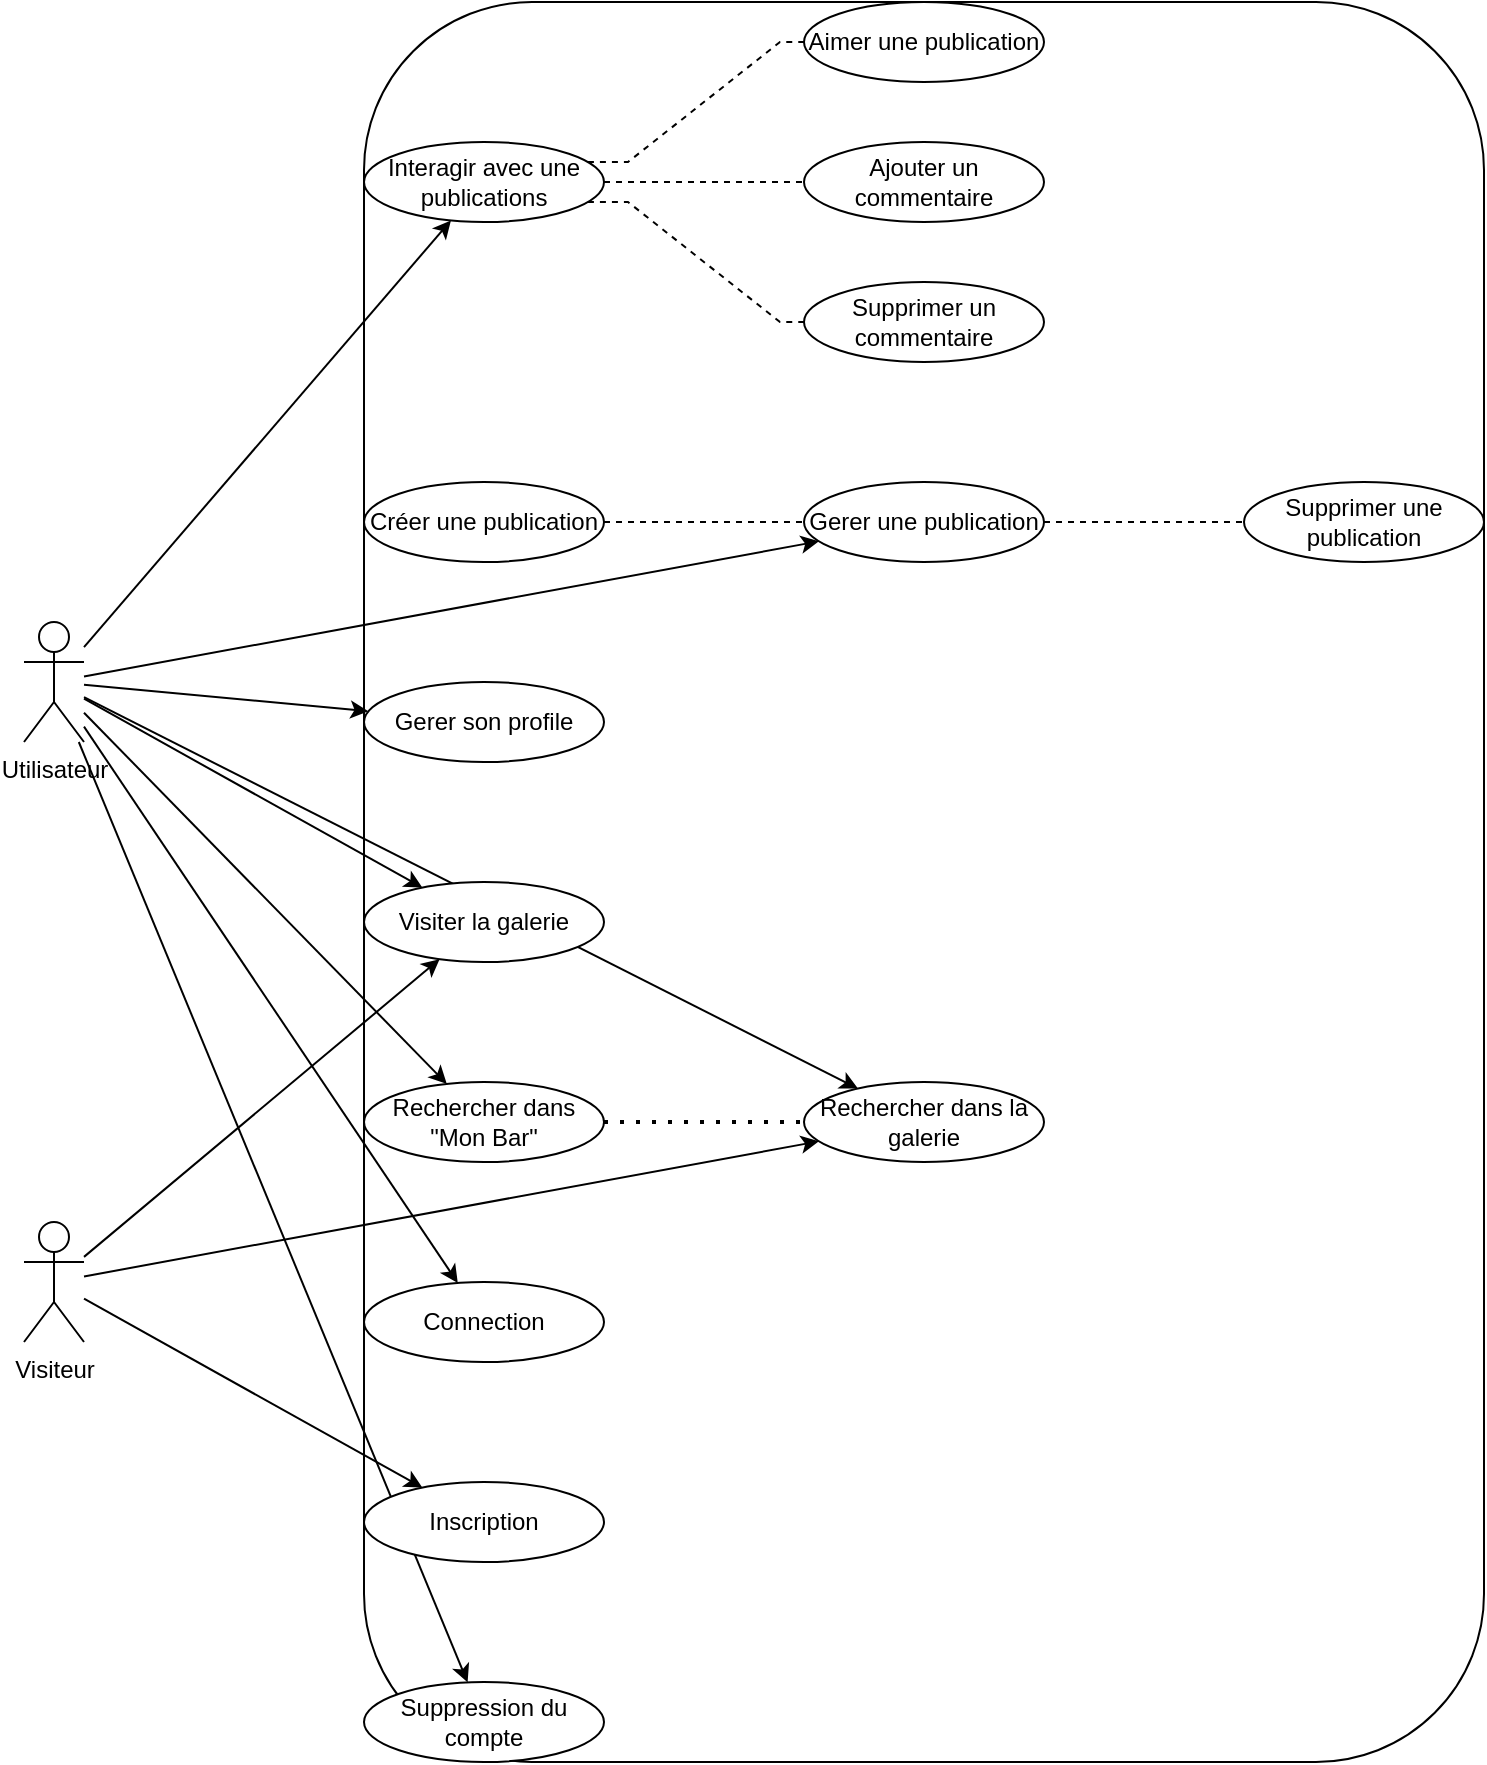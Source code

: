 <mxfile version="24.0.0" type="device">
  <diagram name="Page-1" id="-sTbkG_zjCb_b7KuPNSA">
    <mxGraphModel dx="1953" dy="1081" grid="1" gridSize="10" guides="1" tooltips="1" connect="1" arrows="1" fold="1" page="1" pageScale="1" pageWidth="750" pageHeight="880" math="0" shadow="0">
      <root>
        <mxCell id="0" />
        <mxCell id="1" parent="0" />
        <mxCell id="Q9Bwu8sAiogtW2NcdfNH-1" value="Utilisateur" style="shape=umlActor;verticalLabelPosition=bottom;verticalAlign=top;html=1;outlineConnect=0;" parent="1" vertex="1">
          <mxGeometry x="20" y="310" width="30" height="60" as="geometry" />
        </mxCell>
        <mxCell id="Q9Bwu8sAiogtW2NcdfNH-15" value="" style="endArrow=classic;html=1;rounded=0;noEdgeStyle=1;" parent="1" source="Q9Bwu8sAiogtW2NcdfNH-1" target="Q9Bwu8sAiogtW2NcdfNH-7" edge="1">
          <mxGeometry width="50" height="50" relative="1" as="geometry">
            <mxPoint x="583" y="347" as="sourcePoint" />
            <mxPoint x="633" y="297" as="targetPoint" />
          </mxGeometry>
        </mxCell>
        <mxCell id="Q9Bwu8sAiogtW2NcdfNH-16" value="" style="endArrow=classic;html=1;rounded=0;noEdgeStyle=1;" parent="1" source="Q9Bwu8sAiogtW2NcdfNH-1" target="Q9Bwu8sAiogtW2NcdfNH-6" edge="1">
          <mxGeometry width="50" height="50" relative="1" as="geometry">
            <mxPoint x="593" y="357" as="sourcePoint" />
            <mxPoint x="643" y="307" as="targetPoint" />
          </mxGeometry>
        </mxCell>
        <mxCell id="Q9Bwu8sAiogtW2NcdfNH-17" value="" style="endArrow=classic;html=1;rounded=0;noEdgeStyle=1;" parent="1" source="Q9Bwu8sAiogtW2NcdfNH-1" target="Q9Bwu8sAiogtW2NcdfNH-3" edge="1">
          <mxGeometry width="50" height="50" relative="1" as="geometry">
            <mxPoint x="603" y="367" as="sourcePoint" />
            <mxPoint x="653" y="317" as="targetPoint" />
          </mxGeometry>
        </mxCell>
        <mxCell id="Q9Bwu8sAiogtW2NcdfNH-18" value="" style="endArrow=classic;html=1;rounded=0;noEdgeStyle=1;" parent="1" source="Q9Bwu8sAiogtW2NcdfNH-1" target="Q9Bwu8sAiogtW2NcdfNH-4" edge="1">
          <mxGeometry width="50" height="50" relative="1" as="geometry">
            <mxPoint x="613" y="377" as="sourcePoint" />
            <mxPoint x="663" y="327" as="targetPoint" />
          </mxGeometry>
        </mxCell>
        <mxCell id="Q9Bwu8sAiogtW2NcdfNH-19" value="" style="endArrow=classic;html=1;rounded=0;noEdgeStyle=1;" parent="1" source="Q9Bwu8sAiogtW2NcdfNH-1" target="Q9Bwu8sAiogtW2NcdfNH-5" edge="1">
          <mxGeometry width="50" height="50" relative="1" as="geometry">
            <mxPoint x="623" y="387" as="sourcePoint" />
            <mxPoint x="673" y="337" as="targetPoint" />
          </mxGeometry>
        </mxCell>
        <mxCell id="Q9Bwu8sAiogtW2NcdfNH-27" value="" style="endArrow=classic;html=1;rounded=0;noEdgeStyle=1;" parent="1" source="Q9Bwu8sAiogtW2NcdfNH-1" target="Q9Bwu8sAiogtW2NcdfNH-8" edge="1">
          <mxGeometry width="50" height="50" relative="1" as="geometry">
            <mxPoint x="703" y="467" as="sourcePoint" />
            <mxPoint x="753" y="417" as="targetPoint" />
          </mxGeometry>
        </mxCell>
        <mxCell id="Q9Bwu8sAiogtW2NcdfNH-34" value="" style="endArrow=classic;html=1;rounded=0;noEdgeStyle=1;" parent="1" source="Q9Bwu8sAiogtW2NcdfNH-1" target="Q9Bwu8sAiogtW2NcdfNH-30" edge="1">
          <mxGeometry width="50" height="50" relative="1" as="geometry">
            <mxPoint x="786" y="359" as="sourcePoint" />
            <mxPoint x="836" y="309" as="targetPoint" />
          </mxGeometry>
        </mxCell>
        <mxCell id="Q9Bwu8sAiogtW2NcdfNH-37" value="" style="endArrow=classic;html=1;rounded=0;noEdgeStyle=1;" parent="1" source="Q9Bwu8sAiogtW2NcdfNH-1" target="Q9Bwu8sAiogtW2NcdfNH-35" edge="1">
          <mxGeometry width="50" height="50" relative="1" as="geometry">
            <mxPoint x="356" y="579" as="sourcePoint" />
            <mxPoint x="406" y="529" as="targetPoint" />
          </mxGeometry>
        </mxCell>
        <mxCell id="8HWl6NHsIru3C9AHizpd-1" value="Visiteur" style="shape=umlActor;verticalLabelPosition=bottom;verticalAlign=top;html=1;outlineConnect=0;" parent="1" vertex="1">
          <mxGeometry x="20" y="610" width="30" height="60" as="geometry" />
        </mxCell>
        <mxCell id="8HWl6NHsIru3C9AHizpd-4" value="" style="endArrow=classic;html=1;rounded=0;" parent="1" source="8HWl6NHsIru3C9AHizpd-1" target="Q9Bwu8sAiogtW2NcdfNH-6" edge="1">
          <mxGeometry width="50" height="50" relative="1" as="geometry">
            <mxPoint x="30" y="430" as="sourcePoint" />
            <mxPoint x="80" y="380" as="targetPoint" />
          </mxGeometry>
        </mxCell>
        <mxCell id="8HWl6NHsIru3C9AHizpd-5" value="" style="endArrow=classic;html=1;rounded=0;" parent="1" source="8HWl6NHsIru3C9AHizpd-1" target="Q9Bwu8sAiogtW2NcdfNH-29" edge="1">
          <mxGeometry width="50" height="50" relative="1" as="geometry">
            <mxPoint x="30" y="440" as="sourcePoint" />
            <mxPoint x="80" y="390" as="targetPoint" />
          </mxGeometry>
        </mxCell>
        <mxCell id="8HWl6NHsIru3C9AHizpd-6" value="" style="endArrow=classic;html=1;rounded=0;" parent="1" source="8HWl6NHsIru3C9AHizpd-1" target="Q9Bwu8sAiogtW2NcdfNH-35" edge="1">
          <mxGeometry width="50" height="50" relative="1" as="geometry">
            <mxPoint x="50" y="460" as="sourcePoint" />
            <mxPoint x="100" y="410" as="targetPoint" />
          </mxGeometry>
        </mxCell>
        <mxCell id="Q9Bwu8sAiogtW2NcdfNH-52" value="" style="group;fillColor=none;rounded=1;strokeColor=default;" parent="1" vertex="1" connectable="0">
          <mxGeometry x="190" width="560" height="880" as="geometry" />
        </mxCell>
        <mxCell id="Q9Bwu8sAiogtW2NcdfNH-3" value="Interagir avec une publications" style="ellipse;whiteSpace=wrap;html=1;" parent="Q9Bwu8sAiogtW2NcdfNH-52" vertex="1">
          <mxGeometry y="70" width="120" height="40" as="geometry" />
        </mxCell>
        <mxCell id="Q9Bwu8sAiogtW2NcdfNH-45" value="Aimer une publication" style="ellipse;whiteSpace=wrap;html=1;" parent="Q9Bwu8sAiogtW2NcdfNH-52" vertex="1">
          <mxGeometry x="220" width="120" height="40" as="geometry" />
        </mxCell>
        <mxCell id="Q9Bwu8sAiogtW2NcdfNH-46" value="Ajouter un commentaire" style="ellipse;whiteSpace=wrap;html=1;" parent="Q9Bwu8sAiogtW2NcdfNH-52" vertex="1">
          <mxGeometry x="220" y="70" width="120" height="40" as="geometry" />
        </mxCell>
        <mxCell id="Q9Bwu8sAiogtW2NcdfNH-49" value="Supprimer un commentaire" style="ellipse;whiteSpace=wrap;html=1;" parent="Q9Bwu8sAiogtW2NcdfNH-52" vertex="1">
          <mxGeometry x="220" y="140" width="120" height="40" as="geometry" />
        </mxCell>
        <mxCell id="Q9Bwu8sAiogtW2NcdfNH-4" value="Gerer une publication" style="ellipse;whiteSpace=wrap;html=1;" parent="Q9Bwu8sAiogtW2NcdfNH-52" vertex="1">
          <mxGeometry x="220" y="240" width="120" height="40" as="geometry" />
        </mxCell>
        <mxCell id="Q9Bwu8sAiogtW2NcdfNH-38" value="Créer une publication" style="ellipse;whiteSpace=wrap;html=1;" parent="Q9Bwu8sAiogtW2NcdfNH-52" vertex="1">
          <mxGeometry y="240" width="120" height="40" as="geometry" />
        </mxCell>
        <mxCell id="Q9Bwu8sAiogtW2NcdfNH-40" value="Supprimer une publication" style="ellipse;whiteSpace=wrap;html=1;" parent="Q9Bwu8sAiogtW2NcdfNH-52" vertex="1">
          <mxGeometry x="440" y="240" width="120" height="40" as="geometry" />
        </mxCell>
        <mxCell id="Q9Bwu8sAiogtW2NcdfNH-5" value="Gerer son profile" style="ellipse;whiteSpace=wrap;html=1;" parent="Q9Bwu8sAiogtW2NcdfNH-52" vertex="1">
          <mxGeometry y="340" width="120" height="40" as="geometry" />
        </mxCell>
        <mxCell id="Q9Bwu8sAiogtW2NcdfNH-6" value="Visiter la galerie" style="ellipse;whiteSpace=wrap;html=1;" parent="Q9Bwu8sAiogtW2NcdfNH-52" vertex="1">
          <mxGeometry y="440" width="120" height="40" as="geometry" />
        </mxCell>
        <mxCell id="Q9Bwu8sAiogtW2NcdfNH-35" value="Rechercher dans la galerie" style="ellipse;whiteSpace=wrap;html=1;" parent="Q9Bwu8sAiogtW2NcdfNH-52" vertex="1">
          <mxGeometry x="220" y="540" width="120" height="40" as="geometry" />
        </mxCell>
        <mxCell id="Q9Bwu8sAiogtW2NcdfNH-7" value="Rechercher dans &quot;Mon Bar&quot;" style="ellipse;whiteSpace=wrap;html=1;" parent="Q9Bwu8sAiogtW2NcdfNH-52" vertex="1">
          <mxGeometry y="540" width="120" height="40" as="geometry" />
        </mxCell>
        <mxCell id="Q9Bwu8sAiogtW2NcdfNH-8" value="Connection" style="ellipse;whiteSpace=wrap;html=1;" parent="Q9Bwu8sAiogtW2NcdfNH-52" vertex="1">
          <mxGeometry y="640" width="120" height="40" as="geometry" />
        </mxCell>
        <mxCell id="Q9Bwu8sAiogtW2NcdfNH-29" value="Inscription" style="ellipse;whiteSpace=wrap;html=1;" parent="Q9Bwu8sAiogtW2NcdfNH-52" vertex="1">
          <mxGeometry y="740" width="120" height="40" as="geometry" />
        </mxCell>
        <mxCell id="Q9Bwu8sAiogtW2NcdfNH-30" value="Suppression du compte" style="ellipse;whiteSpace=wrap;html=1;" parent="Q9Bwu8sAiogtW2NcdfNH-52" vertex="1">
          <mxGeometry y="840" width="120" height="40" as="geometry" />
        </mxCell>
        <mxCell id="Q9Bwu8sAiogtW2NcdfNH-47" value="" style="endArrow=none;dashed=1;html=1;rounded=0;noEdgeStyle=1;orthogonal=1;" parent="Q9Bwu8sAiogtW2NcdfNH-52" source="Q9Bwu8sAiogtW2NcdfNH-3" target="Q9Bwu8sAiogtW2NcdfNH-45" edge="1">
          <mxGeometry width="50" height="50" relative="1" as="geometry">
            <mxPoint x="716" y="199" as="sourcePoint" />
            <mxPoint x="766" y="149" as="targetPoint" />
            <Array as="points">
              <mxPoint x="132" y="80" />
              <mxPoint x="208" y="20" />
            </Array>
          </mxGeometry>
        </mxCell>
        <mxCell id="Q9Bwu8sAiogtW2NcdfNH-48" value="" style="endArrow=none;dashed=1;html=1;rounded=0;noEdgeStyle=1;orthogonal=1;" parent="Q9Bwu8sAiogtW2NcdfNH-52" source="Q9Bwu8sAiogtW2NcdfNH-3" target="Q9Bwu8sAiogtW2NcdfNH-46" edge="1">
          <mxGeometry width="50" height="50" relative="1" as="geometry">
            <mxPoint x="766" y="159" as="sourcePoint" />
            <mxPoint x="816" y="109" as="targetPoint" />
            <Array as="points">
              <mxPoint x="134" y="90" />
              <mxPoint x="208" y="90" />
            </Array>
          </mxGeometry>
        </mxCell>
        <mxCell id="Q9Bwu8sAiogtW2NcdfNH-50" value="" style="endArrow=none;dashed=1;html=1;rounded=0;noEdgeStyle=1;orthogonal=1;" parent="Q9Bwu8sAiogtW2NcdfNH-52" source="Q9Bwu8sAiogtW2NcdfNH-3" target="Q9Bwu8sAiogtW2NcdfNH-49" edge="1">
          <mxGeometry width="50" height="50" relative="1" as="geometry">
            <mxPoint x="756" y="209" as="sourcePoint" />
            <mxPoint x="806" y="159" as="targetPoint" />
            <Array as="points">
              <mxPoint x="132" y="100" />
              <mxPoint x="208" y="160" />
            </Array>
          </mxGeometry>
        </mxCell>
        <mxCell id="Q9Bwu8sAiogtW2NcdfNH-43" value="" style="endArrow=none;dashed=1;html=1;rounded=0;noEdgeStyle=1;orthogonal=1;" parent="Q9Bwu8sAiogtW2NcdfNH-52" source="Q9Bwu8sAiogtW2NcdfNH-38" target="Q9Bwu8sAiogtW2NcdfNH-4" edge="1">
          <mxGeometry width="50" height="50" relative="1" as="geometry">
            <mxPoint x="746" y="179" as="sourcePoint" />
            <mxPoint x="1016" y="269" as="targetPoint" />
            <Array as="points">
              <mxPoint x="132" y="260" />
              <mxPoint x="208" y="260" />
            </Array>
          </mxGeometry>
        </mxCell>
        <mxCell id="Q9Bwu8sAiogtW2NcdfNH-44" value="" style="endArrow=none;dashed=1;html=1;rounded=0;noEdgeStyle=1;orthogonal=1;" parent="Q9Bwu8sAiogtW2NcdfNH-52" source="Q9Bwu8sAiogtW2NcdfNH-4" target="Q9Bwu8sAiogtW2NcdfNH-40" edge="1">
          <mxGeometry width="50" height="50" relative="1" as="geometry">
            <mxPoint x="1506" y="339" as="sourcePoint" />
            <mxPoint x="1556" y="289" as="targetPoint" />
            <Array as="points">
              <mxPoint x="352" y="260" />
              <mxPoint x="428" y="260" />
            </Array>
          </mxGeometry>
        </mxCell>
        <mxCell id="Q9Bwu8sAiogtW2NcdfNH-42" value="" style="endArrow=none;dashed=1;html=1;dashPattern=1 3;strokeWidth=2;rounded=0;noEdgeStyle=1;orthogonal=1;" parent="Q9Bwu8sAiogtW2NcdfNH-52" source="Q9Bwu8sAiogtW2NcdfNH-7" target="Q9Bwu8sAiogtW2NcdfNH-35" edge="1">
          <mxGeometry width="50" height="50" relative="1" as="geometry">
            <mxPoint x="96" y="349" as="sourcePoint" />
            <mxPoint x="146" y="299" as="targetPoint" />
            <Array as="points">
              <mxPoint x="132" y="560" />
              <mxPoint x="208" y="560" />
            </Array>
          </mxGeometry>
        </mxCell>
      </root>
    </mxGraphModel>
  </diagram>
</mxfile>
